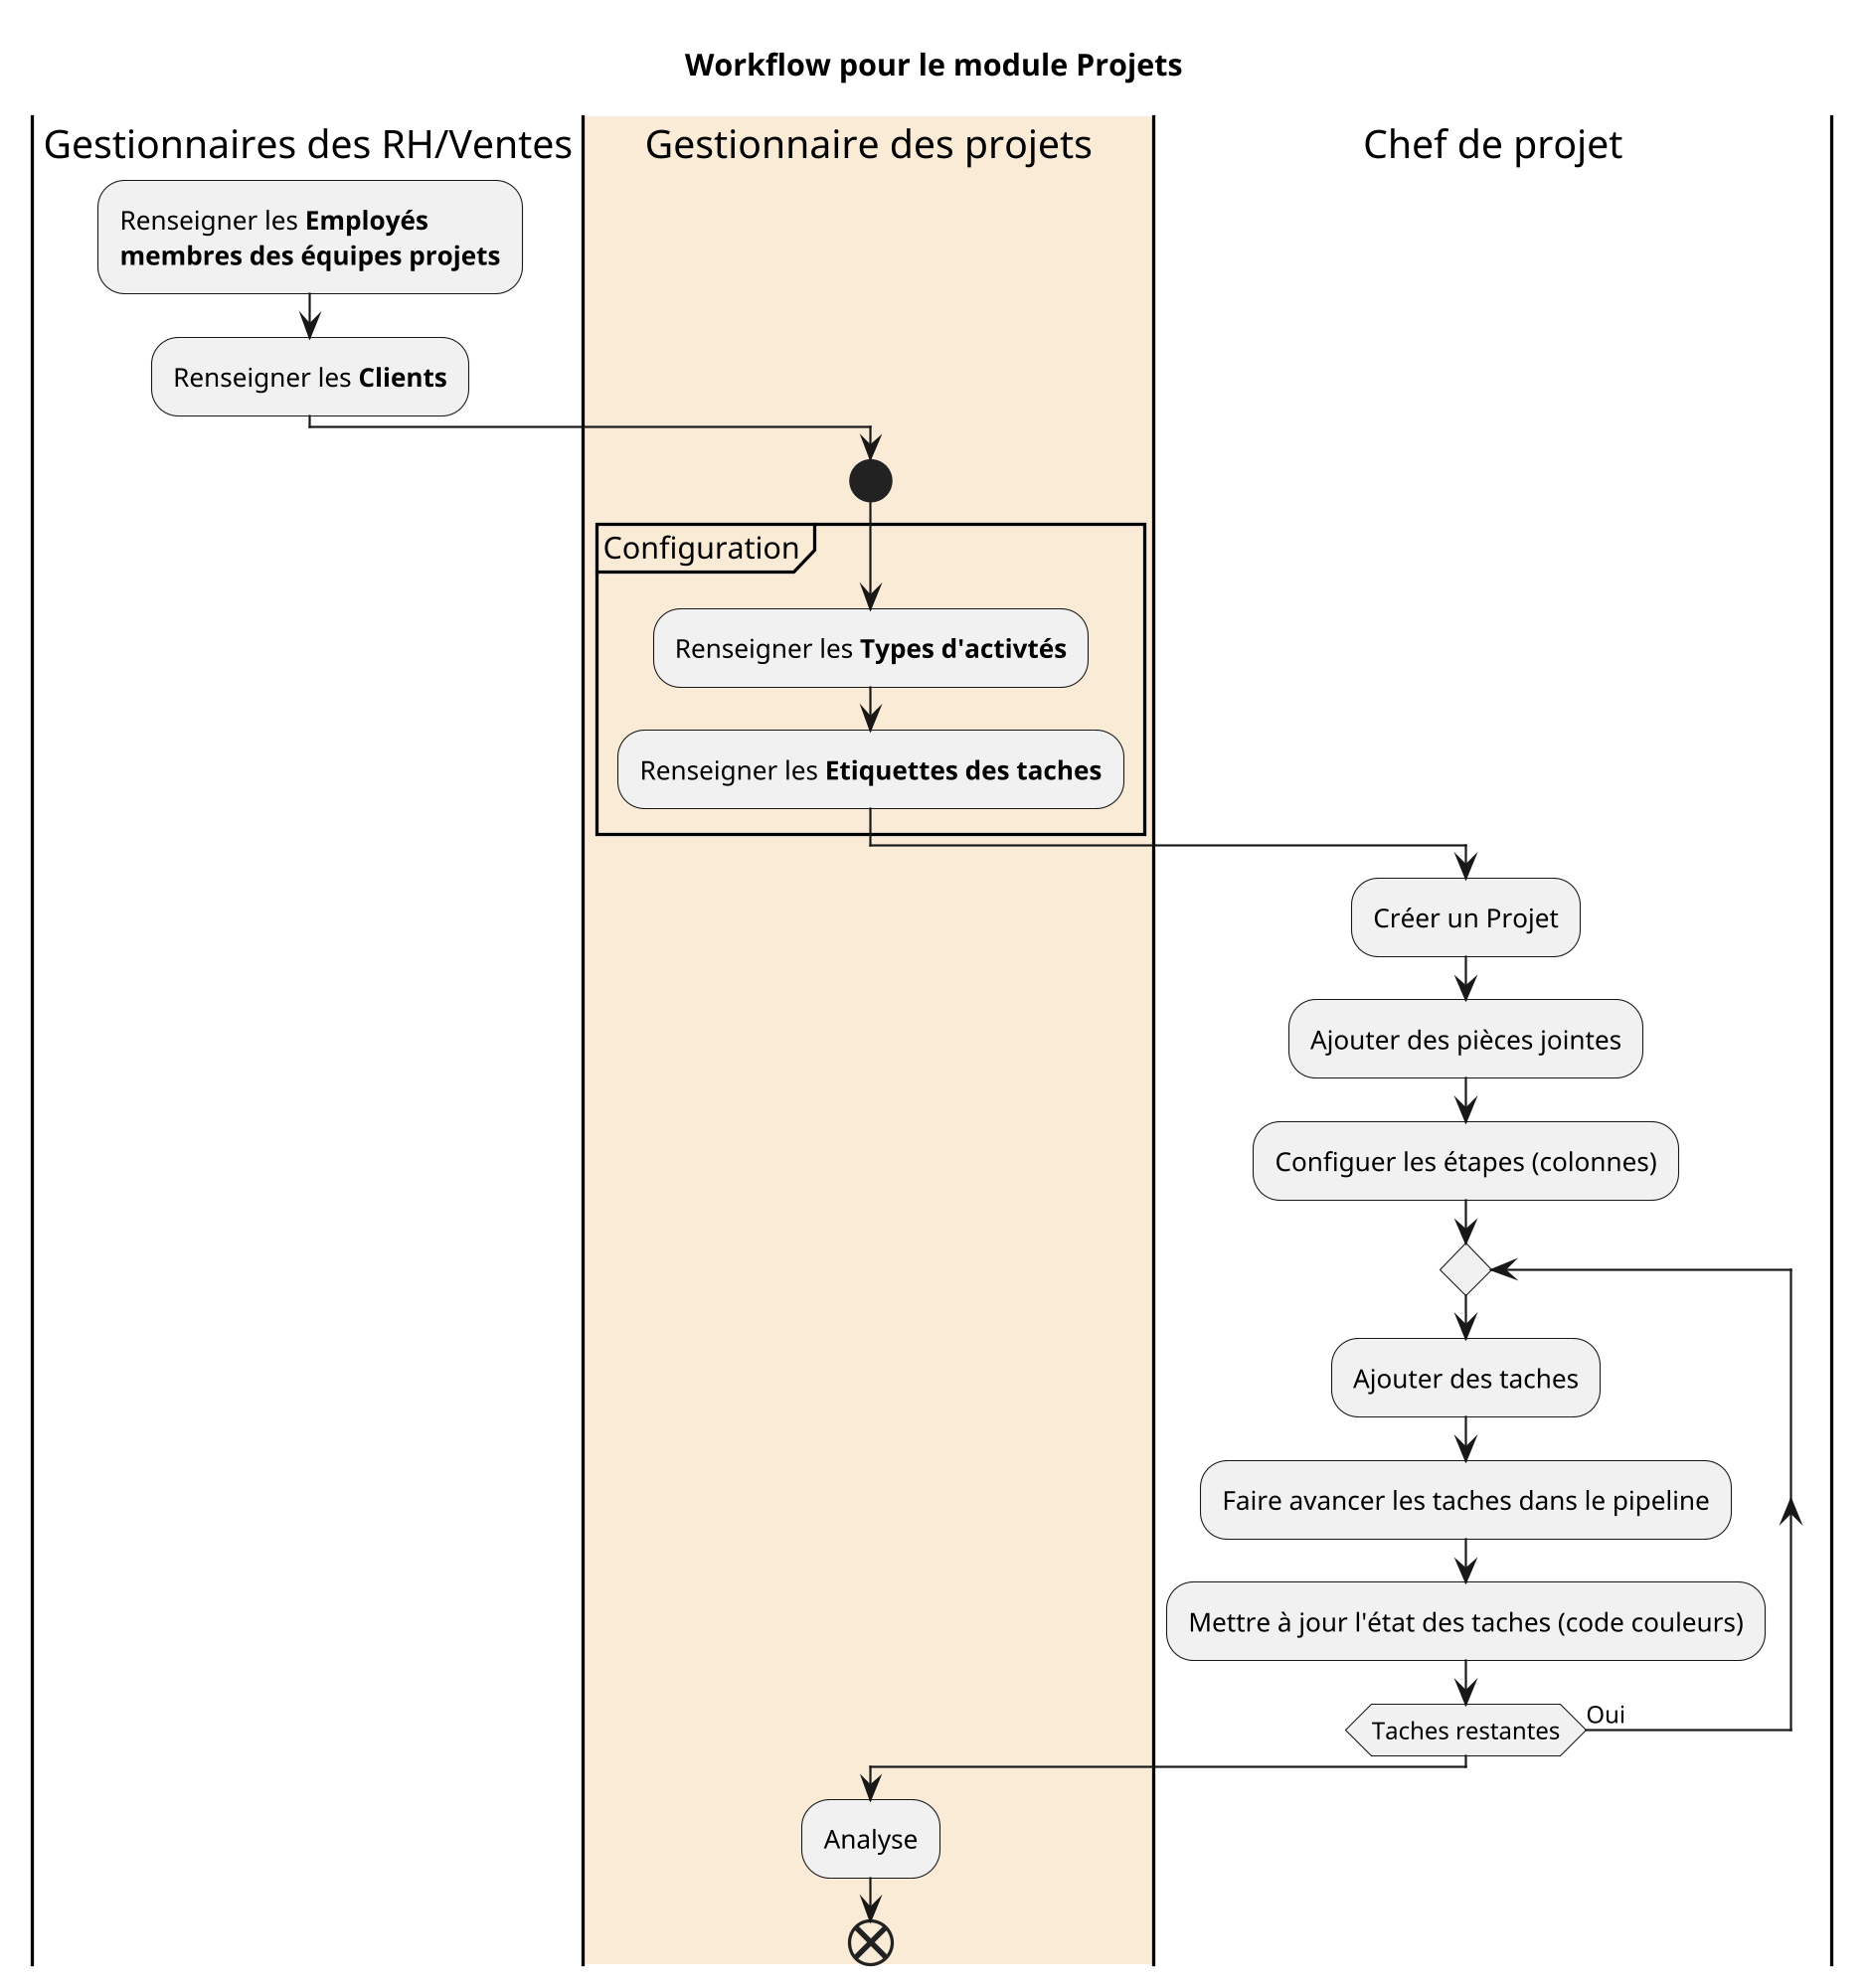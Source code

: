 
@startuml activity-projets
title Workflow pour le module Projets 
scale 200 width
scale 2000 height


|Gestionnaires des RH/Ventes|
    :Renseigner les **Employés** \n**membres des équipes projets**;
    :Renseigner les **Clients**;

|#AntiqueWhite|Gestionnaire des projets|
start

partition Configuration {
    :Renseigner les **Types d'activtés**;
    :Renseigner les **Etiquettes des taches**;
}

|Chef de projet|
:Créer un Projet;
:Ajouter des pièces jointes;
:Configuer les étapes (colonnes);
repeat
    :Ajouter des taches;
    :Faire avancer les taches dans le pipeline;
    :Mettre à jour l'état des taches (code couleurs);
repeat while (Taches restantes) is (Oui)

|#AntiqueWhite|Gestionnaire des projets|
:Analyse;

end

@enduml